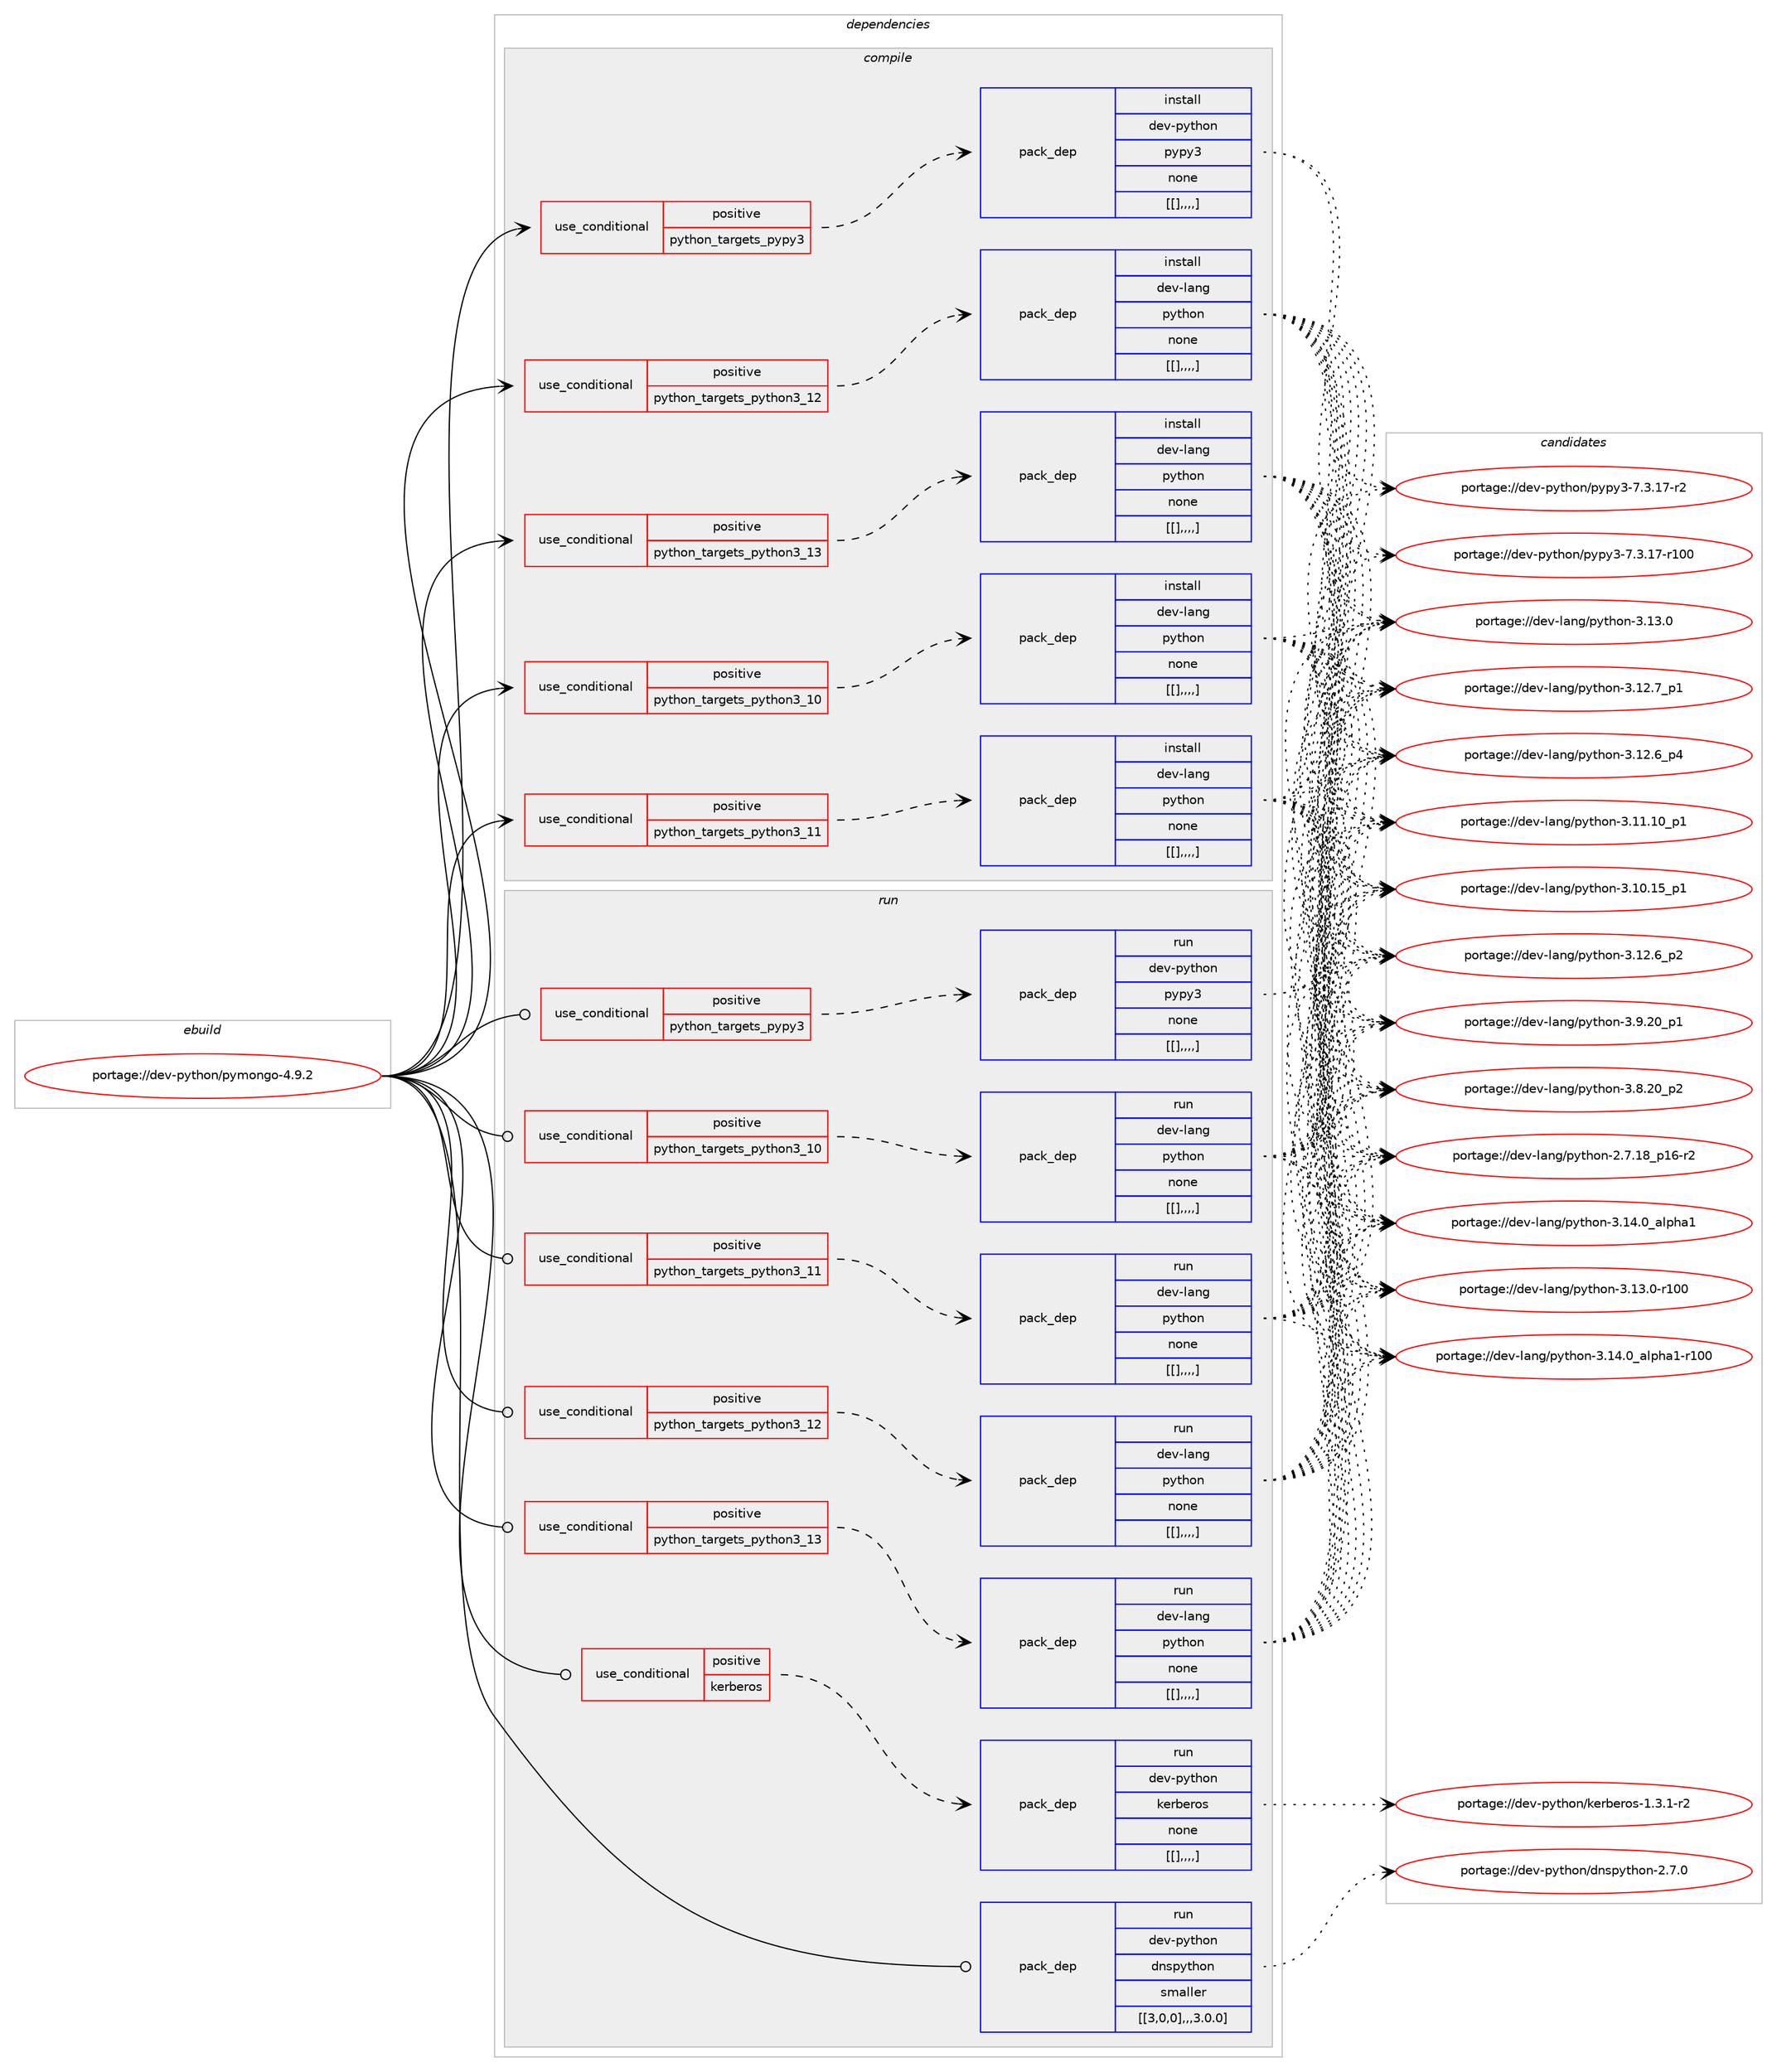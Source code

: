 digraph prolog {

# *************
# Graph options
# *************

newrank=true;
concentrate=true;
compound=true;
graph [rankdir=LR,fontname=Helvetica,fontsize=10,ranksep=1.5];#, ranksep=2.5, nodesep=0.2];
edge  [arrowhead=vee];
node  [fontname=Helvetica,fontsize=10];

# **********
# The ebuild
# **********

subgraph cluster_leftcol {
color=gray;
label=<<i>ebuild</i>>;
id [label="portage://dev-python/pymongo-4.9.2", color=red, width=4, href="../dev-python/pymongo-4.9.2.svg"];
}

# ****************
# The dependencies
# ****************

subgraph cluster_midcol {
color=gray;
label=<<i>dependencies</i>>;
subgraph cluster_compile {
fillcolor="#eeeeee";
style=filled;
label=<<i>compile</i>>;
subgraph cond39767 {
dependency163752 [label=<<TABLE BORDER="0" CELLBORDER="1" CELLSPACING="0" CELLPADDING="4"><TR><TD ROWSPAN="3" CELLPADDING="10">use_conditional</TD></TR><TR><TD>positive</TD></TR><TR><TD>python_targets_pypy3</TD></TR></TABLE>>, shape=none, color=red];
subgraph pack122668 {
dependency163773 [label=<<TABLE BORDER="0" CELLBORDER="1" CELLSPACING="0" CELLPADDING="4" WIDTH="220"><TR><TD ROWSPAN="6" CELLPADDING="30">pack_dep</TD></TR><TR><TD WIDTH="110">install</TD></TR><TR><TD>dev-python</TD></TR><TR><TD>pypy3</TD></TR><TR><TD>none</TD></TR><TR><TD>[[],,,,]</TD></TR></TABLE>>, shape=none, color=blue];
}
dependency163752:e -> dependency163773:w [weight=20,style="dashed",arrowhead="vee"];
}
id:e -> dependency163752:w [weight=20,style="solid",arrowhead="vee"];
subgraph cond39781 {
dependency163784 [label=<<TABLE BORDER="0" CELLBORDER="1" CELLSPACING="0" CELLPADDING="4"><TR><TD ROWSPAN="3" CELLPADDING="10">use_conditional</TD></TR><TR><TD>positive</TD></TR><TR><TD>python_targets_python3_10</TD></TR></TABLE>>, shape=none, color=red];
subgraph pack122680 {
dependency163790 [label=<<TABLE BORDER="0" CELLBORDER="1" CELLSPACING="0" CELLPADDING="4" WIDTH="220"><TR><TD ROWSPAN="6" CELLPADDING="30">pack_dep</TD></TR><TR><TD WIDTH="110">install</TD></TR><TR><TD>dev-lang</TD></TR><TR><TD>python</TD></TR><TR><TD>none</TD></TR><TR><TD>[[],,,,]</TD></TR></TABLE>>, shape=none, color=blue];
}
dependency163784:e -> dependency163790:w [weight=20,style="dashed",arrowhead="vee"];
}
id:e -> dependency163784:w [weight=20,style="solid",arrowhead="vee"];
subgraph cond39785 {
dependency163796 [label=<<TABLE BORDER="0" CELLBORDER="1" CELLSPACING="0" CELLPADDING="4"><TR><TD ROWSPAN="3" CELLPADDING="10">use_conditional</TD></TR><TR><TD>positive</TD></TR><TR><TD>python_targets_python3_11</TD></TR></TABLE>>, shape=none, color=red];
subgraph pack122689 {
dependency163902 [label=<<TABLE BORDER="0" CELLBORDER="1" CELLSPACING="0" CELLPADDING="4" WIDTH="220"><TR><TD ROWSPAN="6" CELLPADDING="30">pack_dep</TD></TR><TR><TD WIDTH="110">install</TD></TR><TR><TD>dev-lang</TD></TR><TR><TD>python</TD></TR><TR><TD>none</TD></TR><TR><TD>[[],,,,]</TD></TR></TABLE>>, shape=none, color=blue];
}
dependency163796:e -> dependency163902:w [weight=20,style="dashed",arrowhead="vee"];
}
id:e -> dependency163796:w [weight=20,style="solid",arrowhead="vee"];
subgraph cond39834 {
dependency163907 [label=<<TABLE BORDER="0" CELLBORDER="1" CELLSPACING="0" CELLPADDING="4"><TR><TD ROWSPAN="3" CELLPADDING="10">use_conditional</TD></TR><TR><TD>positive</TD></TR><TR><TD>python_targets_python3_12</TD></TR></TABLE>>, shape=none, color=red];
subgraph pack122753 {
dependency163909 [label=<<TABLE BORDER="0" CELLBORDER="1" CELLSPACING="0" CELLPADDING="4" WIDTH="220"><TR><TD ROWSPAN="6" CELLPADDING="30">pack_dep</TD></TR><TR><TD WIDTH="110">install</TD></TR><TR><TD>dev-lang</TD></TR><TR><TD>python</TD></TR><TR><TD>none</TD></TR><TR><TD>[[],,,,]</TD></TR></TABLE>>, shape=none, color=blue];
}
dependency163907:e -> dependency163909:w [weight=20,style="dashed",arrowhead="vee"];
}
id:e -> dependency163907:w [weight=20,style="solid",arrowhead="vee"];
subgraph cond39847 {
dependency163940 [label=<<TABLE BORDER="0" CELLBORDER="1" CELLSPACING="0" CELLPADDING="4"><TR><TD ROWSPAN="3" CELLPADDING="10">use_conditional</TD></TR><TR><TD>positive</TD></TR><TR><TD>python_targets_python3_13</TD></TR></TABLE>>, shape=none, color=red];
subgraph pack122776 {
dependency164071 [label=<<TABLE BORDER="0" CELLBORDER="1" CELLSPACING="0" CELLPADDING="4" WIDTH="220"><TR><TD ROWSPAN="6" CELLPADDING="30">pack_dep</TD></TR><TR><TD WIDTH="110">install</TD></TR><TR><TD>dev-lang</TD></TR><TR><TD>python</TD></TR><TR><TD>none</TD></TR><TR><TD>[[],,,,]</TD></TR></TABLE>>, shape=none, color=blue];
}
dependency163940:e -> dependency164071:w [weight=20,style="dashed",arrowhead="vee"];
}
id:e -> dependency163940:w [weight=20,style="solid",arrowhead="vee"];
}
subgraph cluster_compileandrun {
fillcolor="#eeeeee";
style=filled;
label=<<i>compile and run</i>>;
}
subgraph cluster_run {
fillcolor="#eeeeee";
style=filled;
label=<<i>run</i>>;
subgraph cond39908 {
dependency164095 [label=<<TABLE BORDER="0" CELLBORDER="1" CELLSPACING="0" CELLPADDING="4"><TR><TD ROWSPAN="3" CELLPADDING="10">use_conditional</TD></TR><TR><TD>positive</TD></TR><TR><TD>kerberos</TD></TR></TABLE>>, shape=none, color=red];
subgraph pack122866 {
dependency164151 [label=<<TABLE BORDER="0" CELLBORDER="1" CELLSPACING="0" CELLPADDING="4" WIDTH="220"><TR><TD ROWSPAN="6" CELLPADDING="30">pack_dep</TD></TR><TR><TD WIDTH="110">run</TD></TR><TR><TD>dev-python</TD></TR><TR><TD>kerberos</TD></TR><TR><TD>none</TD></TR><TR><TD>[[],,,,]</TD></TR></TABLE>>, shape=none, color=blue];
}
dependency164095:e -> dependency164151:w [weight=20,style="dashed",arrowhead="vee"];
}
id:e -> dependency164095:w [weight=20,style="solid",arrowhead="odot"];
subgraph cond39938 {
dependency164154 [label=<<TABLE BORDER="0" CELLBORDER="1" CELLSPACING="0" CELLPADDING="4"><TR><TD ROWSPAN="3" CELLPADDING="10">use_conditional</TD></TR><TR><TD>positive</TD></TR><TR><TD>python_targets_pypy3</TD></TR></TABLE>>, shape=none, color=red];
subgraph pack122916 {
dependency164192 [label=<<TABLE BORDER="0" CELLBORDER="1" CELLSPACING="0" CELLPADDING="4" WIDTH="220"><TR><TD ROWSPAN="6" CELLPADDING="30">pack_dep</TD></TR><TR><TD WIDTH="110">run</TD></TR><TR><TD>dev-python</TD></TR><TR><TD>pypy3</TD></TR><TR><TD>none</TD></TR><TR><TD>[[],,,,]</TD></TR></TABLE>>, shape=none, color=blue];
}
dependency164154:e -> dependency164192:w [weight=20,style="dashed",arrowhead="vee"];
}
id:e -> dependency164154:w [weight=20,style="solid",arrowhead="odot"];
subgraph cond39959 {
dependency164216 [label=<<TABLE BORDER="0" CELLBORDER="1" CELLSPACING="0" CELLPADDING="4"><TR><TD ROWSPAN="3" CELLPADDING="10">use_conditional</TD></TR><TR><TD>positive</TD></TR><TR><TD>python_targets_python3_10</TD></TR></TABLE>>, shape=none, color=red];
subgraph pack122942 {
dependency164252 [label=<<TABLE BORDER="0" CELLBORDER="1" CELLSPACING="0" CELLPADDING="4" WIDTH="220"><TR><TD ROWSPAN="6" CELLPADDING="30">pack_dep</TD></TR><TR><TD WIDTH="110">run</TD></TR><TR><TD>dev-lang</TD></TR><TR><TD>python</TD></TR><TR><TD>none</TD></TR><TR><TD>[[],,,,]</TD></TR></TABLE>>, shape=none, color=blue];
}
dependency164216:e -> dependency164252:w [weight=20,style="dashed",arrowhead="vee"];
}
id:e -> dependency164216:w [weight=20,style="solid",arrowhead="odot"];
subgraph cond39995 {
dependency164280 [label=<<TABLE BORDER="0" CELLBORDER="1" CELLSPACING="0" CELLPADDING="4"><TR><TD ROWSPAN="3" CELLPADDING="10">use_conditional</TD></TR><TR><TD>positive</TD></TR><TR><TD>python_targets_python3_11</TD></TR></TABLE>>, shape=none, color=red];
subgraph pack122994 {
dependency164336 [label=<<TABLE BORDER="0" CELLBORDER="1" CELLSPACING="0" CELLPADDING="4" WIDTH="220"><TR><TD ROWSPAN="6" CELLPADDING="30">pack_dep</TD></TR><TR><TD WIDTH="110">run</TD></TR><TR><TD>dev-lang</TD></TR><TR><TD>python</TD></TR><TR><TD>none</TD></TR><TR><TD>[[],,,,]</TD></TR></TABLE>>, shape=none, color=blue];
}
dependency164280:e -> dependency164336:w [weight=20,style="dashed",arrowhead="vee"];
}
id:e -> dependency164280:w [weight=20,style="solid",arrowhead="odot"];
subgraph cond40030 {
dependency164384 [label=<<TABLE BORDER="0" CELLBORDER="1" CELLSPACING="0" CELLPADDING="4"><TR><TD ROWSPAN="3" CELLPADDING="10">use_conditional</TD></TR><TR><TD>positive</TD></TR><TR><TD>python_targets_python3_12</TD></TR></TABLE>>, shape=none, color=red];
subgraph pack123050 {
dependency164454 [label=<<TABLE BORDER="0" CELLBORDER="1" CELLSPACING="0" CELLPADDING="4" WIDTH="220"><TR><TD ROWSPAN="6" CELLPADDING="30">pack_dep</TD></TR><TR><TD WIDTH="110">run</TD></TR><TR><TD>dev-lang</TD></TR><TR><TD>python</TD></TR><TR><TD>none</TD></TR><TR><TD>[[],,,,]</TD></TR></TABLE>>, shape=none, color=blue];
}
dependency164384:e -> dependency164454:w [weight=20,style="dashed",arrowhead="vee"];
}
id:e -> dependency164384:w [weight=20,style="solid",arrowhead="odot"];
subgraph cond40082 {
dependency164473 [label=<<TABLE BORDER="0" CELLBORDER="1" CELLSPACING="0" CELLPADDING="4"><TR><TD ROWSPAN="3" CELLPADDING="10">use_conditional</TD></TR><TR><TD>positive</TD></TR><TR><TD>python_targets_python3_13</TD></TR></TABLE>>, shape=none, color=red];
subgraph pack123073 {
dependency164496 [label=<<TABLE BORDER="0" CELLBORDER="1" CELLSPACING="0" CELLPADDING="4" WIDTH="220"><TR><TD ROWSPAN="6" CELLPADDING="30">pack_dep</TD></TR><TR><TD WIDTH="110">run</TD></TR><TR><TD>dev-lang</TD></TR><TR><TD>python</TD></TR><TR><TD>none</TD></TR><TR><TD>[[],,,,]</TD></TR></TABLE>>, shape=none, color=blue];
}
dependency164473:e -> dependency164496:w [weight=20,style="dashed",arrowhead="vee"];
}
id:e -> dependency164473:w [weight=20,style="solid",arrowhead="odot"];
subgraph pack123157 {
dependency164621 [label=<<TABLE BORDER="0" CELLBORDER="1" CELLSPACING="0" CELLPADDING="4" WIDTH="220"><TR><TD ROWSPAN="6" CELLPADDING="30">pack_dep</TD></TR><TR><TD WIDTH="110">run</TD></TR><TR><TD>dev-python</TD></TR><TR><TD>dnspython</TD></TR><TR><TD>smaller</TD></TR><TR><TD>[[3,0,0],,,3.0.0]</TD></TR></TABLE>>, shape=none, color=blue];
}
id:e -> dependency164621:w [weight=20,style="solid",arrowhead="odot"];
}
}

# **************
# The candidates
# **************

subgraph cluster_choices {
rank=same;
color=gray;
label=<<i>candidates</i>>;

subgraph choice122837 {
color=black;
nodesep=1;
choice100101118451121211161041111104711212111212151455546514649554511450 [label="portage://dev-python/pypy3-7.3.17-r2", color=red, width=4,href="../dev-python/pypy3-7.3.17-r2.svg"];
choice1001011184511212111610411111047112121112121514555465146495545114494848 [label="portage://dev-python/pypy3-7.3.17-r100", color=red, width=4,href="../dev-python/pypy3-7.3.17-r100.svg"];
dependency163773:e -> choice100101118451121211161041111104711212111212151455546514649554511450:w [style=dotted,weight="100"];
dependency163773:e -> choice1001011184511212111610411111047112121112121514555465146495545114494848:w [style=dotted,weight="100"];
}
subgraph choice122839 {
color=black;
nodesep=1;
choice100101118451089711010347112121116104111110455146495246489597108112104974945114494848 [label="portage://dev-lang/python-3.14.0_alpha1-r100", color=red, width=4,href="../dev-lang/python-3.14.0_alpha1-r100.svg"];
choice1001011184510897110103471121211161041111104551464952464895971081121049749 [label="portage://dev-lang/python-3.14.0_alpha1", color=red, width=4,href="../dev-lang/python-3.14.0_alpha1.svg"];
choice1001011184510897110103471121211161041111104551464951464845114494848 [label="portage://dev-lang/python-3.13.0-r100", color=red, width=4,href="../dev-lang/python-3.13.0-r100.svg"];
choice10010111845108971101034711212111610411111045514649514648 [label="portage://dev-lang/python-3.13.0", color=red, width=4,href="../dev-lang/python-3.13.0.svg"];
choice100101118451089711010347112121116104111110455146495046559511249 [label="portage://dev-lang/python-3.12.7_p1", color=red, width=4,href="../dev-lang/python-3.12.7_p1.svg"];
choice100101118451089711010347112121116104111110455146495046549511252 [label="portage://dev-lang/python-3.12.6_p4", color=red, width=4,href="../dev-lang/python-3.12.6_p4.svg"];
choice100101118451089711010347112121116104111110455146495046549511250 [label="portage://dev-lang/python-3.12.6_p2", color=red, width=4,href="../dev-lang/python-3.12.6_p2.svg"];
choice10010111845108971101034711212111610411111045514649494649489511249 [label="portage://dev-lang/python-3.11.10_p1", color=red, width=4,href="../dev-lang/python-3.11.10_p1.svg"];
choice10010111845108971101034711212111610411111045514649484649539511249 [label="portage://dev-lang/python-3.10.15_p1", color=red, width=4,href="../dev-lang/python-3.10.15_p1.svg"];
choice100101118451089711010347112121116104111110455146574650489511249 [label="portage://dev-lang/python-3.9.20_p1", color=red, width=4,href="../dev-lang/python-3.9.20_p1.svg"];
choice100101118451089711010347112121116104111110455146564650489511250 [label="portage://dev-lang/python-3.8.20_p2", color=red, width=4,href="../dev-lang/python-3.8.20_p2.svg"];
choice100101118451089711010347112121116104111110455046554649569511249544511450 [label="portage://dev-lang/python-2.7.18_p16-r2", color=red, width=4,href="../dev-lang/python-2.7.18_p16-r2.svg"];
dependency163790:e -> choice100101118451089711010347112121116104111110455146495246489597108112104974945114494848:w [style=dotted,weight="100"];
dependency163790:e -> choice1001011184510897110103471121211161041111104551464952464895971081121049749:w [style=dotted,weight="100"];
dependency163790:e -> choice1001011184510897110103471121211161041111104551464951464845114494848:w [style=dotted,weight="100"];
dependency163790:e -> choice10010111845108971101034711212111610411111045514649514648:w [style=dotted,weight="100"];
dependency163790:e -> choice100101118451089711010347112121116104111110455146495046559511249:w [style=dotted,weight="100"];
dependency163790:e -> choice100101118451089711010347112121116104111110455146495046549511252:w [style=dotted,weight="100"];
dependency163790:e -> choice100101118451089711010347112121116104111110455146495046549511250:w [style=dotted,weight="100"];
dependency163790:e -> choice10010111845108971101034711212111610411111045514649494649489511249:w [style=dotted,weight="100"];
dependency163790:e -> choice10010111845108971101034711212111610411111045514649484649539511249:w [style=dotted,weight="100"];
dependency163790:e -> choice100101118451089711010347112121116104111110455146574650489511249:w [style=dotted,weight="100"];
dependency163790:e -> choice100101118451089711010347112121116104111110455146564650489511250:w [style=dotted,weight="100"];
dependency163790:e -> choice100101118451089711010347112121116104111110455046554649569511249544511450:w [style=dotted,weight="100"];
}
subgraph choice122844 {
color=black;
nodesep=1;
choice100101118451089711010347112121116104111110455146495246489597108112104974945114494848 [label="portage://dev-lang/python-3.14.0_alpha1-r100", color=red, width=4,href="../dev-lang/python-3.14.0_alpha1-r100.svg"];
choice1001011184510897110103471121211161041111104551464952464895971081121049749 [label="portage://dev-lang/python-3.14.0_alpha1", color=red, width=4,href="../dev-lang/python-3.14.0_alpha1.svg"];
choice1001011184510897110103471121211161041111104551464951464845114494848 [label="portage://dev-lang/python-3.13.0-r100", color=red, width=4,href="../dev-lang/python-3.13.0-r100.svg"];
choice10010111845108971101034711212111610411111045514649514648 [label="portage://dev-lang/python-3.13.0", color=red, width=4,href="../dev-lang/python-3.13.0.svg"];
choice100101118451089711010347112121116104111110455146495046559511249 [label="portage://dev-lang/python-3.12.7_p1", color=red, width=4,href="../dev-lang/python-3.12.7_p1.svg"];
choice100101118451089711010347112121116104111110455146495046549511252 [label="portage://dev-lang/python-3.12.6_p4", color=red, width=4,href="../dev-lang/python-3.12.6_p4.svg"];
choice100101118451089711010347112121116104111110455146495046549511250 [label="portage://dev-lang/python-3.12.6_p2", color=red, width=4,href="../dev-lang/python-3.12.6_p2.svg"];
choice10010111845108971101034711212111610411111045514649494649489511249 [label="portage://dev-lang/python-3.11.10_p1", color=red, width=4,href="../dev-lang/python-3.11.10_p1.svg"];
choice10010111845108971101034711212111610411111045514649484649539511249 [label="portage://dev-lang/python-3.10.15_p1", color=red, width=4,href="../dev-lang/python-3.10.15_p1.svg"];
choice100101118451089711010347112121116104111110455146574650489511249 [label="portage://dev-lang/python-3.9.20_p1", color=red, width=4,href="../dev-lang/python-3.9.20_p1.svg"];
choice100101118451089711010347112121116104111110455146564650489511250 [label="portage://dev-lang/python-3.8.20_p2", color=red, width=4,href="../dev-lang/python-3.8.20_p2.svg"];
choice100101118451089711010347112121116104111110455046554649569511249544511450 [label="portage://dev-lang/python-2.7.18_p16-r2", color=red, width=4,href="../dev-lang/python-2.7.18_p16-r2.svg"];
dependency163902:e -> choice100101118451089711010347112121116104111110455146495246489597108112104974945114494848:w [style=dotted,weight="100"];
dependency163902:e -> choice1001011184510897110103471121211161041111104551464952464895971081121049749:w [style=dotted,weight="100"];
dependency163902:e -> choice1001011184510897110103471121211161041111104551464951464845114494848:w [style=dotted,weight="100"];
dependency163902:e -> choice10010111845108971101034711212111610411111045514649514648:w [style=dotted,weight="100"];
dependency163902:e -> choice100101118451089711010347112121116104111110455146495046559511249:w [style=dotted,weight="100"];
dependency163902:e -> choice100101118451089711010347112121116104111110455146495046549511252:w [style=dotted,weight="100"];
dependency163902:e -> choice100101118451089711010347112121116104111110455146495046549511250:w [style=dotted,weight="100"];
dependency163902:e -> choice10010111845108971101034711212111610411111045514649494649489511249:w [style=dotted,weight="100"];
dependency163902:e -> choice10010111845108971101034711212111610411111045514649484649539511249:w [style=dotted,weight="100"];
dependency163902:e -> choice100101118451089711010347112121116104111110455146574650489511249:w [style=dotted,weight="100"];
dependency163902:e -> choice100101118451089711010347112121116104111110455146564650489511250:w [style=dotted,weight="100"];
dependency163902:e -> choice100101118451089711010347112121116104111110455046554649569511249544511450:w [style=dotted,weight="100"];
}
subgraph choice122853 {
color=black;
nodesep=1;
choice100101118451089711010347112121116104111110455146495246489597108112104974945114494848 [label="portage://dev-lang/python-3.14.0_alpha1-r100", color=red, width=4,href="../dev-lang/python-3.14.0_alpha1-r100.svg"];
choice1001011184510897110103471121211161041111104551464952464895971081121049749 [label="portage://dev-lang/python-3.14.0_alpha1", color=red, width=4,href="../dev-lang/python-3.14.0_alpha1.svg"];
choice1001011184510897110103471121211161041111104551464951464845114494848 [label="portage://dev-lang/python-3.13.0-r100", color=red, width=4,href="../dev-lang/python-3.13.0-r100.svg"];
choice10010111845108971101034711212111610411111045514649514648 [label="portage://dev-lang/python-3.13.0", color=red, width=4,href="../dev-lang/python-3.13.0.svg"];
choice100101118451089711010347112121116104111110455146495046559511249 [label="portage://dev-lang/python-3.12.7_p1", color=red, width=4,href="../dev-lang/python-3.12.7_p1.svg"];
choice100101118451089711010347112121116104111110455146495046549511252 [label="portage://dev-lang/python-3.12.6_p4", color=red, width=4,href="../dev-lang/python-3.12.6_p4.svg"];
choice100101118451089711010347112121116104111110455146495046549511250 [label="portage://dev-lang/python-3.12.6_p2", color=red, width=4,href="../dev-lang/python-3.12.6_p2.svg"];
choice10010111845108971101034711212111610411111045514649494649489511249 [label="portage://dev-lang/python-3.11.10_p1", color=red, width=4,href="../dev-lang/python-3.11.10_p1.svg"];
choice10010111845108971101034711212111610411111045514649484649539511249 [label="portage://dev-lang/python-3.10.15_p1", color=red, width=4,href="../dev-lang/python-3.10.15_p1.svg"];
choice100101118451089711010347112121116104111110455146574650489511249 [label="portage://dev-lang/python-3.9.20_p1", color=red, width=4,href="../dev-lang/python-3.9.20_p1.svg"];
choice100101118451089711010347112121116104111110455146564650489511250 [label="portage://dev-lang/python-3.8.20_p2", color=red, width=4,href="../dev-lang/python-3.8.20_p2.svg"];
choice100101118451089711010347112121116104111110455046554649569511249544511450 [label="portage://dev-lang/python-2.7.18_p16-r2", color=red, width=4,href="../dev-lang/python-2.7.18_p16-r2.svg"];
dependency163909:e -> choice100101118451089711010347112121116104111110455146495246489597108112104974945114494848:w [style=dotted,weight="100"];
dependency163909:e -> choice1001011184510897110103471121211161041111104551464952464895971081121049749:w [style=dotted,weight="100"];
dependency163909:e -> choice1001011184510897110103471121211161041111104551464951464845114494848:w [style=dotted,weight="100"];
dependency163909:e -> choice10010111845108971101034711212111610411111045514649514648:w [style=dotted,weight="100"];
dependency163909:e -> choice100101118451089711010347112121116104111110455146495046559511249:w [style=dotted,weight="100"];
dependency163909:e -> choice100101118451089711010347112121116104111110455146495046549511252:w [style=dotted,weight="100"];
dependency163909:e -> choice100101118451089711010347112121116104111110455146495046549511250:w [style=dotted,weight="100"];
dependency163909:e -> choice10010111845108971101034711212111610411111045514649494649489511249:w [style=dotted,weight="100"];
dependency163909:e -> choice10010111845108971101034711212111610411111045514649484649539511249:w [style=dotted,weight="100"];
dependency163909:e -> choice100101118451089711010347112121116104111110455146574650489511249:w [style=dotted,weight="100"];
dependency163909:e -> choice100101118451089711010347112121116104111110455146564650489511250:w [style=dotted,weight="100"];
dependency163909:e -> choice100101118451089711010347112121116104111110455046554649569511249544511450:w [style=dotted,weight="100"];
}
subgraph choice122858 {
color=black;
nodesep=1;
choice100101118451089711010347112121116104111110455146495246489597108112104974945114494848 [label="portage://dev-lang/python-3.14.0_alpha1-r100", color=red, width=4,href="../dev-lang/python-3.14.0_alpha1-r100.svg"];
choice1001011184510897110103471121211161041111104551464952464895971081121049749 [label="portage://dev-lang/python-3.14.0_alpha1", color=red, width=4,href="../dev-lang/python-3.14.0_alpha1.svg"];
choice1001011184510897110103471121211161041111104551464951464845114494848 [label="portage://dev-lang/python-3.13.0-r100", color=red, width=4,href="../dev-lang/python-3.13.0-r100.svg"];
choice10010111845108971101034711212111610411111045514649514648 [label="portage://dev-lang/python-3.13.0", color=red, width=4,href="../dev-lang/python-3.13.0.svg"];
choice100101118451089711010347112121116104111110455146495046559511249 [label="portage://dev-lang/python-3.12.7_p1", color=red, width=4,href="../dev-lang/python-3.12.7_p1.svg"];
choice100101118451089711010347112121116104111110455146495046549511252 [label="portage://dev-lang/python-3.12.6_p4", color=red, width=4,href="../dev-lang/python-3.12.6_p4.svg"];
choice100101118451089711010347112121116104111110455146495046549511250 [label="portage://dev-lang/python-3.12.6_p2", color=red, width=4,href="../dev-lang/python-3.12.6_p2.svg"];
choice10010111845108971101034711212111610411111045514649494649489511249 [label="portage://dev-lang/python-3.11.10_p1", color=red, width=4,href="../dev-lang/python-3.11.10_p1.svg"];
choice10010111845108971101034711212111610411111045514649484649539511249 [label="portage://dev-lang/python-3.10.15_p1", color=red, width=4,href="../dev-lang/python-3.10.15_p1.svg"];
choice100101118451089711010347112121116104111110455146574650489511249 [label="portage://dev-lang/python-3.9.20_p1", color=red, width=4,href="../dev-lang/python-3.9.20_p1.svg"];
choice100101118451089711010347112121116104111110455146564650489511250 [label="portage://dev-lang/python-3.8.20_p2", color=red, width=4,href="../dev-lang/python-3.8.20_p2.svg"];
choice100101118451089711010347112121116104111110455046554649569511249544511450 [label="portage://dev-lang/python-2.7.18_p16-r2", color=red, width=4,href="../dev-lang/python-2.7.18_p16-r2.svg"];
dependency164071:e -> choice100101118451089711010347112121116104111110455146495246489597108112104974945114494848:w [style=dotted,weight="100"];
dependency164071:e -> choice1001011184510897110103471121211161041111104551464952464895971081121049749:w [style=dotted,weight="100"];
dependency164071:e -> choice1001011184510897110103471121211161041111104551464951464845114494848:w [style=dotted,weight="100"];
dependency164071:e -> choice10010111845108971101034711212111610411111045514649514648:w [style=dotted,weight="100"];
dependency164071:e -> choice100101118451089711010347112121116104111110455146495046559511249:w [style=dotted,weight="100"];
dependency164071:e -> choice100101118451089711010347112121116104111110455146495046549511252:w [style=dotted,weight="100"];
dependency164071:e -> choice100101118451089711010347112121116104111110455146495046549511250:w [style=dotted,weight="100"];
dependency164071:e -> choice10010111845108971101034711212111610411111045514649494649489511249:w [style=dotted,weight="100"];
dependency164071:e -> choice10010111845108971101034711212111610411111045514649484649539511249:w [style=dotted,weight="100"];
dependency164071:e -> choice100101118451089711010347112121116104111110455146574650489511249:w [style=dotted,weight="100"];
dependency164071:e -> choice100101118451089711010347112121116104111110455146564650489511250:w [style=dotted,weight="100"];
dependency164071:e -> choice100101118451089711010347112121116104111110455046554649569511249544511450:w [style=dotted,weight="100"];
}
subgraph choice122864 {
color=black;
nodesep=1;
choice1001011184511212111610411111047107101114981011141111154549465146494511450 [label="portage://dev-python/kerberos-1.3.1-r2", color=red, width=4,href="../dev-python/kerberos-1.3.1-r2.svg"];
dependency164151:e -> choice1001011184511212111610411111047107101114981011141111154549465146494511450:w [style=dotted,weight="100"];
}
subgraph choice122866 {
color=black;
nodesep=1;
choice100101118451121211161041111104711212111212151455546514649554511450 [label="portage://dev-python/pypy3-7.3.17-r2", color=red, width=4,href="../dev-python/pypy3-7.3.17-r2.svg"];
choice1001011184511212111610411111047112121112121514555465146495545114494848 [label="portage://dev-python/pypy3-7.3.17-r100", color=red, width=4,href="../dev-python/pypy3-7.3.17-r100.svg"];
dependency164192:e -> choice100101118451121211161041111104711212111212151455546514649554511450:w [style=dotted,weight="100"];
dependency164192:e -> choice1001011184511212111610411111047112121112121514555465146495545114494848:w [style=dotted,weight="100"];
}
subgraph choice122880 {
color=black;
nodesep=1;
choice100101118451089711010347112121116104111110455146495246489597108112104974945114494848 [label="portage://dev-lang/python-3.14.0_alpha1-r100", color=red, width=4,href="../dev-lang/python-3.14.0_alpha1-r100.svg"];
choice1001011184510897110103471121211161041111104551464952464895971081121049749 [label="portage://dev-lang/python-3.14.0_alpha1", color=red, width=4,href="../dev-lang/python-3.14.0_alpha1.svg"];
choice1001011184510897110103471121211161041111104551464951464845114494848 [label="portage://dev-lang/python-3.13.0-r100", color=red, width=4,href="../dev-lang/python-3.13.0-r100.svg"];
choice10010111845108971101034711212111610411111045514649514648 [label="portage://dev-lang/python-3.13.0", color=red, width=4,href="../dev-lang/python-3.13.0.svg"];
choice100101118451089711010347112121116104111110455146495046559511249 [label="portage://dev-lang/python-3.12.7_p1", color=red, width=4,href="../dev-lang/python-3.12.7_p1.svg"];
choice100101118451089711010347112121116104111110455146495046549511252 [label="portage://dev-lang/python-3.12.6_p4", color=red, width=4,href="../dev-lang/python-3.12.6_p4.svg"];
choice100101118451089711010347112121116104111110455146495046549511250 [label="portage://dev-lang/python-3.12.6_p2", color=red, width=4,href="../dev-lang/python-3.12.6_p2.svg"];
choice10010111845108971101034711212111610411111045514649494649489511249 [label="portage://dev-lang/python-3.11.10_p1", color=red, width=4,href="../dev-lang/python-3.11.10_p1.svg"];
choice10010111845108971101034711212111610411111045514649484649539511249 [label="portage://dev-lang/python-3.10.15_p1", color=red, width=4,href="../dev-lang/python-3.10.15_p1.svg"];
choice100101118451089711010347112121116104111110455146574650489511249 [label="portage://dev-lang/python-3.9.20_p1", color=red, width=4,href="../dev-lang/python-3.9.20_p1.svg"];
choice100101118451089711010347112121116104111110455146564650489511250 [label="portage://dev-lang/python-3.8.20_p2", color=red, width=4,href="../dev-lang/python-3.8.20_p2.svg"];
choice100101118451089711010347112121116104111110455046554649569511249544511450 [label="portage://dev-lang/python-2.7.18_p16-r2", color=red, width=4,href="../dev-lang/python-2.7.18_p16-r2.svg"];
dependency164252:e -> choice100101118451089711010347112121116104111110455146495246489597108112104974945114494848:w [style=dotted,weight="100"];
dependency164252:e -> choice1001011184510897110103471121211161041111104551464952464895971081121049749:w [style=dotted,weight="100"];
dependency164252:e -> choice1001011184510897110103471121211161041111104551464951464845114494848:w [style=dotted,weight="100"];
dependency164252:e -> choice10010111845108971101034711212111610411111045514649514648:w [style=dotted,weight="100"];
dependency164252:e -> choice100101118451089711010347112121116104111110455146495046559511249:w [style=dotted,weight="100"];
dependency164252:e -> choice100101118451089711010347112121116104111110455146495046549511252:w [style=dotted,weight="100"];
dependency164252:e -> choice100101118451089711010347112121116104111110455146495046549511250:w [style=dotted,weight="100"];
dependency164252:e -> choice10010111845108971101034711212111610411111045514649494649489511249:w [style=dotted,weight="100"];
dependency164252:e -> choice10010111845108971101034711212111610411111045514649484649539511249:w [style=dotted,weight="100"];
dependency164252:e -> choice100101118451089711010347112121116104111110455146574650489511249:w [style=dotted,weight="100"];
dependency164252:e -> choice100101118451089711010347112121116104111110455146564650489511250:w [style=dotted,weight="100"];
dependency164252:e -> choice100101118451089711010347112121116104111110455046554649569511249544511450:w [style=dotted,weight="100"];
}
subgraph choice122950 {
color=black;
nodesep=1;
choice100101118451089711010347112121116104111110455146495246489597108112104974945114494848 [label="portage://dev-lang/python-3.14.0_alpha1-r100", color=red, width=4,href="../dev-lang/python-3.14.0_alpha1-r100.svg"];
choice1001011184510897110103471121211161041111104551464952464895971081121049749 [label="portage://dev-lang/python-3.14.0_alpha1", color=red, width=4,href="../dev-lang/python-3.14.0_alpha1.svg"];
choice1001011184510897110103471121211161041111104551464951464845114494848 [label="portage://dev-lang/python-3.13.0-r100", color=red, width=4,href="../dev-lang/python-3.13.0-r100.svg"];
choice10010111845108971101034711212111610411111045514649514648 [label="portage://dev-lang/python-3.13.0", color=red, width=4,href="../dev-lang/python-3.13.0.svg"];
choice100101118451089711010347112121116104111110455146495046559511249 [label="portage://dev-lang/python-3.12.7_p1", color=red, width=4,href="../dev-lang/python-3.12.7_p1.svg"];
choice100101118451089711010347112121116104111110455146495046549511252 [label="portage://dev-lang/python-3.12.6_p4", color=red, width=4,href="../dev-lang/python-3.12.6_p4.svg"];
choice100101118451089711010347112121116104111110455146495046549511250 [label="portage://dev-lang/python-3.12.6_p2", color=red, width=4,href="../dev-lang/python-3.12.6_p2.svg"];
choice10010111845108971101034711212111610411111045514649494649489511249 [label="portage://dev-lang/python-3.11.10_p1", color=red, width=4,href="../dev-lang/python-3.11.10_p1.svg"];
choice10010111845108971101034711212111610411111045514649484649539511249 [label="portage://dev-lang/python-3.10.15_p1", color=red, width=4,href="../dev-lang/python-3.10.15_p1.svg"];
choice100101118451089711010347112121116104111110455146574650489511249 [label="portage://dev-lang/python-3.9.20_p1", color=red, width=4,href="../dev-lang/python-3.9.20_p1.svg"];
choice100101118451089711010347112121116104111110455146564650489511250 [label="portage://dev-lang/python-3.8.20_p2", color=red, width=4,href="../dev-lang/python-3.8.20_p2.svg"];
choice100101118451089711010347112121116104111110455046554649569511249544511450 [label="portage://dev-lang/python-2.7.18_p16-r2", color=red, width=4,href="../dev-lang/python-2.7.18_p16-r2.svg"];
dependency164336:e -> choice100101118451089711010347112121116104111110455146495246489597108112104974945114494848:w [style=dotted,weight="100"];
dependency164336:e -> choice1001011184510897110103471121211161041111104551464952464895971081121049749:w [style=dotted,weight="100"];
dependency164336:e -> choice1001011184510897110103471121211161041111104551464951464845114494848:w [style=dotted,weight="100"];
dependency164336:e -> choice10010111845108971101034711212111610411111045514649514648:w [style=dotted,weight="100"];
dependency164336:e -> choice100101118451089711010347112121116104111110455146495046559511249:w [style=dotted,weight="100"];
dependency164336:e -> choice100101118451089711010347112121116104111110455146495046549511252:w [style=dotted,weight="100"];
dependency164336:e -> choice100101118451089711010347112121116104111110455146495046549511250:w [style=dotted,weight="100"];
dependency164336:e -> choice10010111845108971101034711212111610411111045514649494649489511249:w [style=dotted,weight="100"];
dependency164336:e -> choice10010111845108971101034711212111610411111045514649484649539511249:w [style=dotted,weight="100"];
dependency164336:e -> choice100101118451089711010347112121116104111110455146574650489511249:w [style=dotted,weight="100"];
dependency164336:e -> choice100101118451089711010347112121116104111110455146564650489511250:w [style=dotted,weight="100"];
dependency164336:e -> choice100101118451089711010347112121116104111110455046554649569511249544511450:w [style=dotted,weight="100"];
}
subgraph choice122955 {
color=black;
nodesep=1;
choice100101118451089711010347112121116104111110455146495246489597108112104974945114494848 [label="portage://dev-lang/python-3.14.0_alpha1-r100", color=red, width=4,href="../dev-lang/python-3.14.0_alpha1-r100.svg"];
choice1001011184510897110103471121211161041111104551464952464895971081121049749 [label="portage://dev-lang/python-3.14.0_alpha1", color=red, width=4,href="../dev-lang/python-3.14.0_alpha1.svg"];
choice1001011184510897110103471121211161041111104551464951464845114494848 [label="portage://dev-lang/python-3.13.0-r100", color=red, width=4,href="../dev-lang/python-3.13.0-r100.svg"];
choice10010111845108971101034711212111610411111045514649514648 [label="portage://dev-lang/python-3.13.0", color=red, width=4,href="../dev-lang/python-3.13.0.svg"];
choice100101118451089711010347112121116104111110455146495046559511249 [label="portage://dev-lang/python-3.12.7_p1", color=red, width=4,href="../dev-lang/python-3.12.7_p1.svg"];
choice100101118451089711010347112121116104111110455146495046549511252 [label="portage://dev-lang/python-3.12.6_p4", color=red, width=4,href="../dev-lang/python-3.12.6_p4.svg"];
choice100101118451089711010347112121116104111110455146495046549511250 [label="portage://dev-lang/python-3.12.6_p2", color=red, width=4,href="../dev-lang/python-3.12.6_p2.svg"];
choice10010111845108971101034711212111610411111045514649494649489511249 [label="portage://dev-lang/python-3.11.10_p1", color=red, width=4,href="../dev-lang/python-3.11.10_p1.svg"];
choice10010111845108971101034711212111610411111045514649484649539511249 [label="portage://dev-lang/python-3.10.15_p1", color=red, width=4,href="../dev-lang/python-3.10.15_p1.svg"];
choice100101118451089711010347112121116104111110455146574650489511249 [label="portage://dev-lang/python-3.9.20_p1", color=red, width=4,href="../dev-lang/python-3.9.20_p1.svg"];
choice100101118451089711010347112121116104111110455146564650489511250 [label="portage://dev-lang/python-3.8.20_p2", color=red, width=4,href="../dev-lang/python-3.8.20_p2.svg"];
choice100101118451089711010347112121116104111110455046554649569511249544511450 [label="portage://dev-lang/python-2.7.18_p16-r2", color=red, width=4,href="../dev-lang/python-2.7.18_p16-r2.svg"];
dependency164454:e -> choice100101118451089711010347112121116104111110455146495246489597108112104974945114494848:w [style=dotted,weight="100"];
dependency164454:e -> choice1001011184510897110103471121211161041111104551464952464895971081121049749:w [style=dotted,weight="100"];
dependency164454:e -> choice1001011184510897110103471121211161041111104551464951464845114494848:w [style=dotted,weight="100"];
dependency164454:e -> choice10010111845108971101034711212111610411111045514649514648:w [style=dotted,weight="100"];
dependency164454:e -> choice100101118451089711010347112121116104111110455146495046559511249:w [style=dotted,weight="100"];
dependency164454:e -> choice100101118451089711010347112121116104111110455146495046549511252:w [style=dotted,weight="100"];
dependency164454:e -> choice100101118451089711010347112121116104111110455146495046549511250:w [style=dotted,weight="100"];
dependency164454:e -> choice10010111845108971101034711212111610411111045514649494649489511249:w [style=dotted,weight="100"];
dependency164454:e -> choice10010111845108971101034711212111610411111045514649484649539511249:w [style=dotted,weight="100"];
dependency164454:e -> choice100101118451089711010347112121116104111110455146574650489511249:w [style=dotted,weight="100"];
dependency164454:e -> choice100101118451089711010347112121116104111110455146564650489511250:w [style=dotted,weight="100"];
dependency164454:e -> choice100101118451089711010347112121116104111110455046554649569511249544511450:w [style=dotted,weight="100"];
}
subgraph choice122962 {
color=black;
nodesep=1;
choice100101118451089711010347112121116104111110455146495246489597108112104974945114494848 [label="portage://dev-lang/python-3.14.0_alpha1-r100", color=red, width=4,href="../dev-lang/python-3.14.0_alpha1-r100.svg"];
choice1001011184510897110103471121211161041111104551464952464895971081121049749 [label="portage://dev-lang/python-3.14.0_alpha1", color=red, width=4,href="../dev-lang/python-3.14.0_alpha1.svg"];
choice1001011184510897110103471121211161041111104551464951464845114494848 [label="portage://dev-lang/python-3.13.0-r100", color=red, width=4,href="../dev-lang/python-3.13.0-r100.svg"];
choice10010111845108971101034711212111610411111045514649514648 [label="portage://dev-lang/python-3.13.0", color=red, width=4,href="../dev-lang/python-3.13.0.svg"];
choice100101118451089711010347112121116104111110455146495046559511249 [label="portage://dev-lang/python-3.12.7_p1", color=red, width=4,href="../dev-lang/python-3.12.7_p1.svg"];
choice100101118451089711010347112121116104111110455146495046549511252 [label="portage://dev-lang/python-3.12.6_p4", color=red, width=4,href="../dev-lang/python-3.12.6_p4.svg"];
choice100101118451089711010347112121116104111110455146495046549511250 [label="portage://dev-lang/python-3.12.6_p2", color=red, width=4,href="../dev-lang/python-3.12.6_p2.svg"];
choice10010111845108971101034711212111610411111045514649494649489511249 [label="portage://dev-lang/python-3.11.10_p1", color=red, width=4,href="../dev-lang/python-3.11.10_p1.svg"];
choice10010111845108971101034711212111610411111045514649484649539511249 [label="portage://dev-lang/python-3.10.15_p1", color=red, width=4,href="../dev-lang/python-3.10.15_p1.svg"];
choice100101118451089711010347112121116104111110455146574650489511249 [label="portage://dev-lang/python-3.9.20_p1", color=red, width=4,href="../dev-lang/python-3.9.20_p1.svg"];
choice100101118451089711010347112121116104111110455146564650489511250 [label="portage://dev-lang/python-3.8.20_p2", color=red, width=4,href="../dev-lang/python-3.8.20_p2.svg"];
choice100101118451089711010347112121116104111110455046554649569511249544511450 [label="portage://dev-lang/python-2.7.18_p16-r2", color=red, width=4,href="../dev-lang/python-2.7.18_p16-r2.svg"];
dependency164496:e -> choice100101118451089711010347112121116104111110455146495246489597108112104974945114494848:w [style=dotted,weight="100"];
dependency164496:e -> choice1001011184510897110103471121211161041111104551464952464895971081121049749:w [style=dotted,weight="100"];
dependency164496:e -> choice1001011184510897110103471121211161041111104551464951464845114494848:w [style=dotted,weight="100"];
dependency164496:e -> choice10010111845108971101034711212111610411111045514649514648:w [style=dotted,weight="100"];
dependency164496:e -> choice100101118451089711010347112121116104111110455146495046559511249:w [style=dotted,weight="100"];
dependency164496:e -> choice100101118451089711010347112121116104111110455146495046549511252:w [style=dotted,weight="100"];
dependency164496:e -> choice100101118451089711010347112121116104111110455146495046549511250:w [style=dotted,weight="100"];
dependency164496:e -> choice10010111845108971101034711212111610411111045514649494649489511249:w [style=dotted,weight="100"];
dependency164496:e -> choice10010111845108971101034711212111610411111045514649484649539511249:w [style=dotted,weight="100"];
dependency164496:e -> choice100101118451089711010347112121116104111110455146574650489511249:w [style=dotted,weight="100"];
dependency164496:e -> choice100101118451089711010347112121116104111110455146564650489511250:w [style=dotted,weight="100"];
dependency164496:e -> choice100101118451089711010347112121116104111110455046554649569511249544511450:w [style=dotted,weight="100"];
}
subgraph choice122996 {
color=black;
nodesep=1;
choice1001011184511212111610411111047100110115112121116104111110455046554648 [label="portage://dev-python/dnspython-2.7.0", color=red, width=4,href="../dev-python/dnspython-2.7.0.svg"];
dependency164621:e -> choice1001011184511212111610411111047100110115112121116104111110455046554648:w [style=dotted,weight="100"];
}
}

}
